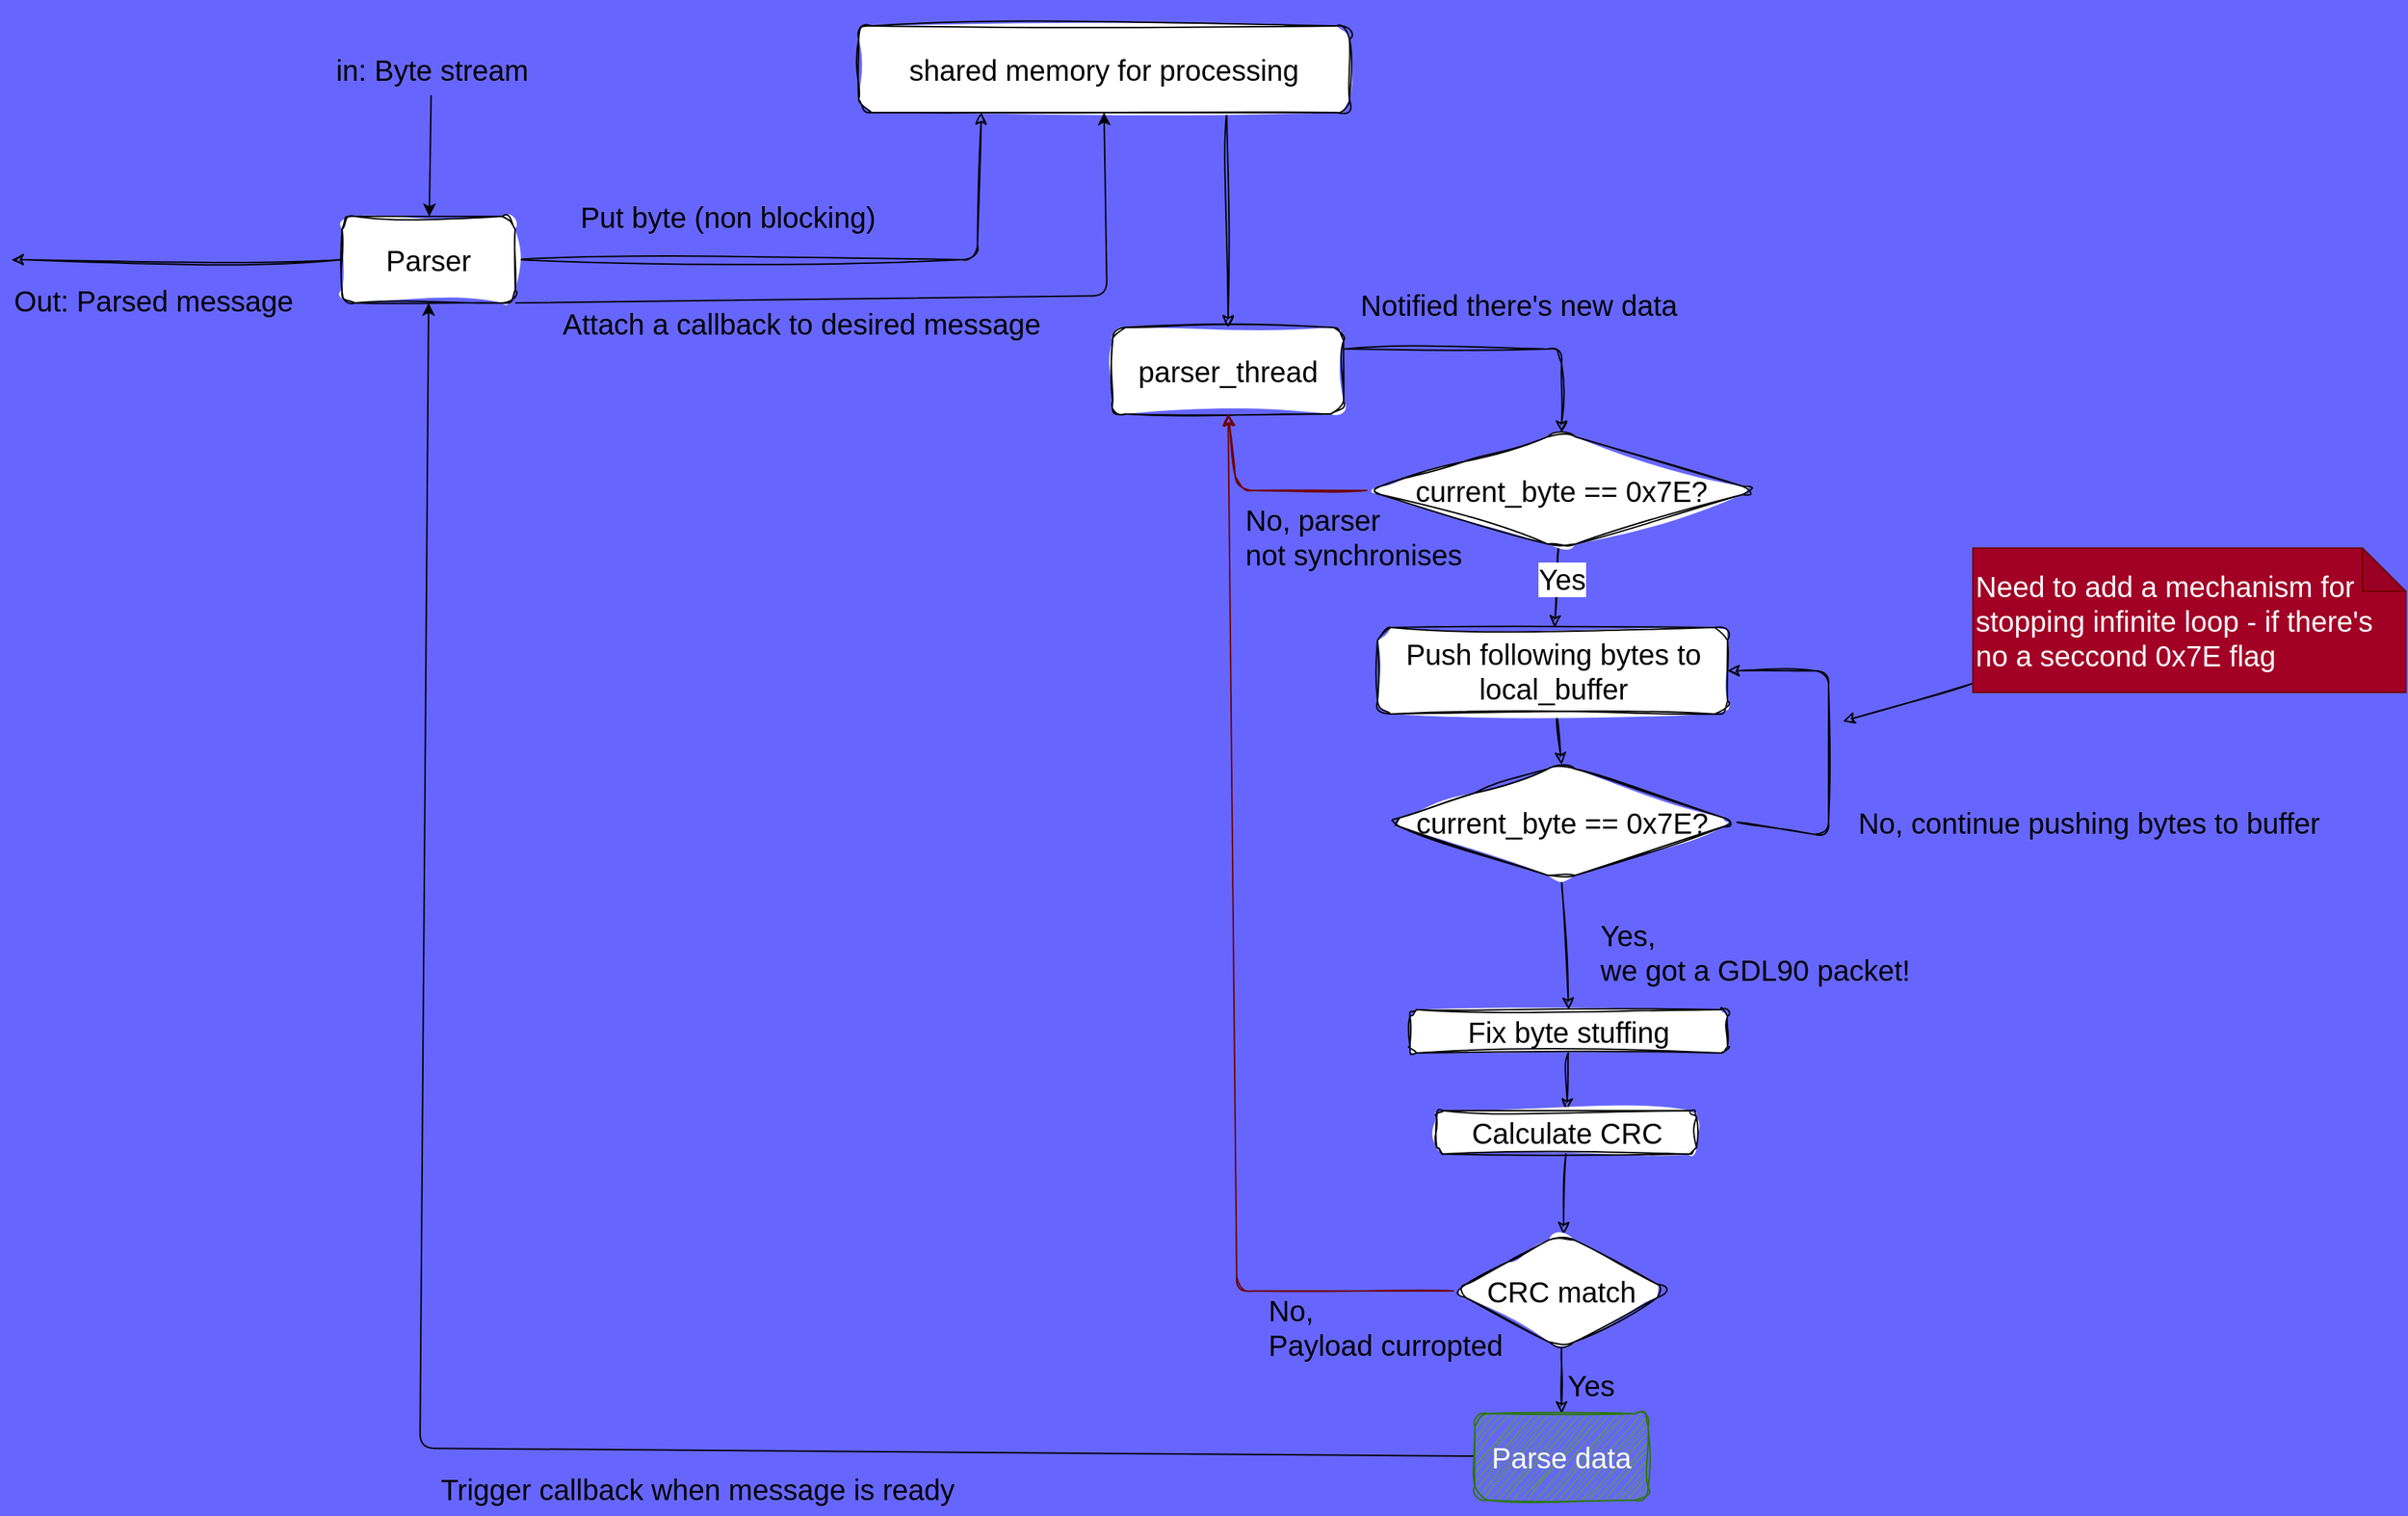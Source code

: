 <mxfile>
    <diagram id="SWo_QY0cQJmCjn1P8ue9" name="Page-1">
        <mxGraphModel dx="2428" dy="706" grid="1" gridSize="1" guides="1" tooltips="1" connect="1" arrows="1" fold="1" page="1" pageScale="1" pageWidth="827" pageHeight="1169" background="#6666FF" backgroundImage="{&quot;src&quot;:&quot;data:page/id,cA7IK_SPR3OGwaeDKrtO&quot;}" math="0" shadow="0">
            <root>
                <mxCell id="0"/>
                <mxCell id="1" parent="0"/>
                <mxCell id="8" style="edgeStyle=none;html=1;exitX=0.75;exitY=1;exitDx=0;exitDy=0;entryX=0.5;entryY=0;entryDx=0;entryDy=0;shadow=0;sketch=1;curveFitting=1;jiggle=2;fontSize=20;" parent="1" source="2" target="7" edge="1">
                    <mxGeometry relative="1" as="geometry"/>
                </mxCell>
                <mxCell id="2" value="shared memory for processing" style="rounded=1;whiteSpace=wrap;html=1;shadow=0;sketch=1;curveFitting=1;jiggle=2;fontSize=20;" parent="1" vertex="1">
                    <mxGeometry x="328" y="18" width="340" height="60" as="geometry"/>
                </mxCell>
                <mxCell id="4" style="edgeStyle=none;html=1;entryX=0.25;entryY=1;entryDx=0;entryDy=0;shadow=0;sketch=1;curveFitting=1;jiggle=2;fontSize=20;" parent="1" source="3" target="2" edge="1">
                    <mxGeometry relative="1" as="geometry">
                        <Array as="points">
                            <mxPoint x="410" y="180"/>
                        </Array>
                    </mxGeometry>
                </mxCell>
                <mxCell id="11" style="edgeStyle=none;html=1;shadow=0;sketch=1;curveFitting=1;jiggle=2;fontSize=20;" parent="1" source="3" edge="1">
                    <mxGeometry relative="1" as="geometry">
                        <mxPoint x="-259" y="180" as="targetPoint"/>
                    </mxGeometry>
                </mxCell>
                <mxCell id="53" style="edgeStyle=none;html=1;exitX=1;exitY=1;exitDx=0;exitDy=0;entryX=0.5;entryY=1;entryDx=0;entryDy=0;" parent="1" source="3" target="2" edge="1">
                    <mxGeometry relative="1" as="geometry">
                        <mxPoint x="302" y="1015" as="targetPoint"/>
                        <Array as="points">
                            <mxPoint x="500" y="205"/>
                        </Array>
                    </mxGeometry>
                </mxCell>
                <mxCell id="3" value="Parser" style="rounded=1;whiteSpace=wrap;html=1;shadow=0;sketch=1;curveFitting=1;jiggle=2;fontSize=20;" parent="1" vertex="1">
                    <mxGeometry x="-30" y="150" width="120" height="60" as="geometry"/>
                </mxCell>
                <mxCell id="5" value="Put byte (non blocking)" style="text;html=1;align=center;verticalAlign=middle;resizable=0;points=[];autosize=1;strokeColor=none;fillColor=none;shadow=0;sketch=1;curveFitting=1;jiggle=2;fontSize=20;" parent="1" vertex="1">
                    <mxGeometry x="122" y="130" width="230" height="40" as="geometry"/>
                </mxCell>
                <mxCell id="7" value="parser_thread" style="rounded=1;whiteSpace=wrap;html=1;shadow=0;sketch=1;curveFitting=1;jiggle=2;fontSize=20;" parent="1" vertex="1">
                    <mxGeometry x="504" y="227" width="160" height="60" as="geometry"/>
                </mxCell>
                <mxCell id="57" value="" style="edgeStyle=none;html=1;fontSize=20;" parent="1" source="10" target="3" edge="1">
                    <mxGeometry relative="1" as="geometry">
                        <mxPoint x="89" y="98" as="sourcePoint"/>
                    </mxGeometry>
                </mxCell>
                <mxCell id="10" value="in: Byte stream" style="text;html=1;align=center;verticalAlign=middle;resizable=0;points=[];autosize=1;strokeColor=none;fillColor=none;shadow=0;sketch=1;curveFitting=1;jiggle=2;fontSize=20;" parent="1" vertex="1">
                    <mxGeometry x="-44" y="29" width="152" height="37" as="geometry"/>
                </mxCell>
                <mxCell id="12" value="Out: Parsed message" style="text;html=1;align=center;verticalAlign=middle;resizable=0;points=[];autosize=1;strokeColor=none;fillColor=none;shadow=0;sketch=1;curveFitting=1;jiggle=2;fontSize=20;" parent="1" vertex="1">
                    <mxGeometry x="-267" y="189" width="212" height="37" as="geometry"/>
                </mxCell>
                <mxCell id="13" style="edgeStyle=none;html=1;entryX=0.5;entryY=0;entryDx=0;entryDy=0;shadow=0;sketch=1;curveFitting=1;jiggle=2;exitX=1;exitY=0.25;exitDx=0;exitDy=0;fontSize=20;" parent="1" source="7" target="24" edge="1">
                    <mxGeometry relative="1" as="geometry">
                        <Array as="points">
                            <mxPoint x="815" y="242"/>
                        </Array>
                    </mxGeometry>
                </mxCell>
                <mxCell id="23" value="" style="edgeStyle=none;html=1;shadow=0;sketch=1;curveFitting=1;jiggle=2;fontSize=20;" parent="1" source="19" target="22" edge="1">
                    <mxGeometry relative="1" as="geometry"/>
                </mxCell>
                <mxCell id="19" value="Fix byte stuffing" style="rounded=1;whiteSpace=wrap;html=1;shadow=0;sketch=1;curveFitting=1;jiggle=2;fontSize=20;" parent="1" vertex="1">
                    <mxGeometry x="710" y="700" width="220" height="30" as="geometry"/>
                </mxCell>
                <mxCell id="43" value="" style="edgeStyle=none;sketch=1;html=1;shadow=0;fontSize=20;" parent="1" source="22" target="42" edge="1">
                    <mxGeometry relative="1" as="geometry"/>
                </mxCell>
                <mxCell id="22" value="Calculate CRC" style="rounded=1;whiteSpace=wrap;html=1;shadow=0;sketch=1;curveFitting=1;jiggle=2;fontSize=20;" parent="1" vertex="1">
                    <mxGeometry x="728.5" y="770" width="180" height="30" as="geometry"/>
                </mxCell>
                <mxCell id="25" style="edgeStyle=none;sketch=1;html=1;shadow=0;entryX=0.5;entryY=1;entryDx=0;entryDy=0;exitX=0;exitY=0.5;exitDx=0;exitDy=0;fillColor=#a20025;strokeColor=#6F0000;fontSize=20;" parent="1" source="24" target="7" edge="1">
                    <mxGeometry relative="1" as="geometry">
                        <mxPoint x="670" y="280" as="targetPoint"/>
                        <Array as="points">
                            <mxPoint x="590" y="340"/>
                        </Array>
                    </mxGeometry>
                </mxCell>
                <mxCell id="30" value="" style="edgeStyle=none;sketch=1;html=1;shadow=0;fontSize=20;" parent="1" source="24" target="29" edge="1">
                    <mxGeometry relative="1" as="geometry"/>
                </mxCell>
                <mxCell id="31" value="Yes" style="edgeLabel;html=1;align=center;verticalAlign=middle;resizable=0;points=[];fontSize=20;" parent="30" vertex="1" connectable="0">
                    <mxGeometry x="-0.248" y="3" relative="1" as="geometry">
                        <mxPoint as="offset"/>
                    </mxGeometry>
                </mxCell>
                <mxCell id="24" value="current_byte == 0x7E?" style="rhombus;whiteSpace=wrap;html=1;rounded=1;shadow=0;sketch=1;curveFitting=1;jiggle=2;fontSize=20;" parent="1" vertex="1">
                    <mxGeometry x="680" y="300" width="270" height="80" as="geometry"/>
                </mxCell>
                <mxCell id="26" value="No, parser&lt;br style=&quot;font-size: 20px;&quot;&gt;not synchronises" style="text;html=1;align=left;verticalAlign=middle;resizable=0;points=[];autosize=1;strokeColor=none;fillColor=none;fontSize=20;" parent="1" vertex="1">
                    <mxGeometry x="594" y="342" width="170" height="60" as="geometry"/>
                </mxCell>
                <mxCell id="33" value="" style="edgeStyle=none;sketch=1;html=1;shadow=0;entryX=0.5;entryY=0;entryDx=0;entryDy=0;fontSize=20;" parent="1" source="29" target="34" edge="1">
                    <mxGeometry relative="1" as="geometry">
                        <mxPoint x="755.0" y="565" as="targetPoint"/>
                    </mxGeometry>
                </mxCell>
                <mxCell id="29" value="Push following bytes to local_buffer" style="whiteSpace=wrap;html=1;rounded=1;shadow=0;sketch=1;curveFitting=1;jiggle=2;fontSize=20;" parent="1" vertex="1">
                    <mxGeometry x="687.5" y="435" width="242.5" height="60" as="geometry"/>
                </mxCell>
                <mxCell id="35" style="edgeStyle=none;sketch=1;html=1;entryX=1;entryY=0.5;entryDx=0;entryDy=0;shadow=0;fontSize=20;exitX=1;exitY=0.5;exitDx=0;exitDy=0;" parent="1" source="34" target="29" edge="1">
                    <mxGeometry relative="1" as="geometry">
                        <Array as="points">
                            <mxPoint x="1000" y="580"/>
                            <mxPoint x="1000" y="465"/>
                        </Array>
                    </mxGeometry>
                </mxCell>
                <mxCell id="40" style="edgeStyle=none;sketch=1;html=1;entryX=0.5;entryY=0;entryDx=0;entryDy=0;shadow=0;fontSize=20;exitX=0.5;exitY=1;exitDx=0;exitDy=0;" parent="1" source="34" target="19" edge="1">
                    <mxGeometry relative="1" as="geometry">
                        <mxPoint x="818.998" y="619.836" as="sourcePoint"/>
                    </mxGeometry>
                </mxCell>
                <mxCell id="34" value="current_byte == 0x7E?" style="rhombus;whiteSpace=wrap;html=1;rounded=1;shadow=0;sketch=1;curveFitting=1;jiggle=2;fontSize=20;" parent="1" vertex="1">
                    <mxGeometry x="693.5" y="530" width="243" height="80" as="geometry"/>
                </mxCell>
                <mxCell id="36" value="No, continue pushing bytes to buffer" style="text;html=1;align=center;verticalAlign=middle;resizable=0;points=[];autosize=1;strokeColor=none;fillColor=none;fontSize=20;" parent="1" vertex="1">
                    <mxGeometry x="1010" y="550" width="340" height="40" as="geometry"/>
                </mxCell>
                <mxCell id="37" value="Notified there's new data" style="text;html=1;align=center;verticalAlign=middle;resizable=0;points=[];autosize=1;strokeColor=none;fillColor=none;fontSize=20;" parent="1" vertex="1">
                    <mxGeometry x="665" y="191" width="240" height="40" as="geometry"/>
                </mxCell>
                <mxCell id="39" style="edgeStyle=none;sketch=1;html=1;shadow=0;fontSize=20;" parent="1" source="38" edge="1">
                    <mxGeometry relative="1" as="geometry">
                        <mxPoint x="1010" y="500" as="targetPoint"/>
                    </mxGeometry>
                </mxCell>
                <mxCell id="38" value="Need to add a mechanism for stopping infinite loop - if there's no a seccond 0x7E flag" style="shape=note;whiteSpace=wrap;html=1;backgroundOutline=1;darkOpacity=0.05;rounded=1;shadow=0;fillColor=#a20025;fontColor=#ffffff;strokeColor=#6F0000;align=left;fontSize=20;" parent="1" vertex="1">
                    <mxGeometry x="1100" y="380" width="300" height="100" as="geometry"/>
                </mxCell>
                <mxCell id="41" value="Yes,&lt;br style=&quot;font-size: 20px;&quot;&gt;we got a GDL90 packet!" style="text;html=1;align=left;verticalAlign=middle;resizable=0;points=[];autosize=1;strokeColor=none;fillColor=none;fontSize=20;" parent="1" vertex="1">
                    <mxGeometry x="840" y="630" width="240" height="60" as="geometry"/>
                </mxCell>
                <mxCell id="44" style="edgeStyle=none;sketch=1;html=1;shadow=0;entryX=0.5;entryY=1;entryDx=0;entryDy=0;fillColor=#a20025;strokeColor=#6F0000;fontSize=20;" parent="1" source="42" target="7" edge="1">
                    <mxGeometry relative="1" as="geometry">
                        <mxPoint x="580" y="270" as="targetPoint"/>
                        <Array as="points">
                            <mxPoint x="590" y="895"/>
                        </Array>
                    </mxGeometry>
                </mxCell>
                <mxCell id="47" value="" style="edgeStyle=none;sketch=1;html=1;shadow=0;fontSize=20;" parent="1" source="42" target="46" edge="1">
                    <mxGeometry relative="1" as="geometry"/>
                </mxCell>
                <mxCell id="42" value="CRC match" style="rhombus;whiteSpace=wrap;html=1;rounded=1;shadow=0;sketch=1;curveFitting=1;jiggle=2;fontSize=20;" parent="1" vertex="1">
                    <mxGeometry x="740" y="855" width="150" height="80" as="geometry"/>
                </mxCell>
                <mxCell id="45" value="No,&lt;br style=&quot;font-size: 20px;&quot;&gt;Payload curropted" style="text;html=1;align=left;verticalAlign=middle;resizable=0;points=[];autosize=1;strokeColor=none;fillColor=none;fontSize=20;" parent="1" vertex="1">
                    <mxGeometry x="610" y="890" width="190" height="60" as="geometry"/>
                </mxCell>
                <mxCell id="55" style="edgeStyle=none;html=1;entryX=0.5;entryY=1;entryDx=0;entryDy=0;fontSize=20;" parent="1" source="46" target="3" edge="1">
                    <mxGeometry relative="1" as="geometry">
                        <Array as="points">
                            <mxPoint x="24" y="1004"/>
                        </Array>
                    </mxGeometry>
                </mxCell>
                <mxCell id="46" value="Parse data" style="whiteSpace=wrap;html=1;rounded=1;shadow=0;sketch=1;curveFitting=1;jiggle=2;fillColor=#60a917;fontColor=#ffffff;strokeColor=#2D7600;fontSize=20;" parent="1" vertex="1">
                    <mxGeometry x="755" y="980" width="120" height="60" as="geometry"/>
                </mxCell>
                <mxCell id="NYN4UdfgHW3_LgiTqDc8-62" value="Yes" style="text;html=1;align=center;verticalAlign=middle;resizable=0;points=[];autosize=1;strokeColor=none;fillColor=none;fontSize=20;rounded=1;shadow=0;" parent="1" vertex="1">
                    <mxGeometry x="805" y="940" width="60" height="40" as="geometry"/>
                </mxCell>
                <mxCell id="54" value="&lt;font style=&quot;font-size: 20px;&quot;&gt;Attach a callback to desired message&lt;/font&gt;" style="text;html=1;align=center;verticalAlign=middle;resizable=0;points=[];autosize=1;strokeColor=none;fillColor=none;" parent="1" vertex="1">
                    <mxGeometry x="113" y="205" width="350" height="37" as="geometry"/>
                </mxCell>
                <mxCell id="56" value="Trigger callback when message is ready" style="text;html=1;align=center;verticalAlign=middle;resizable=0;points=[];autosize=1;strokeColor=none;fillColor=none;fontSize=20;" parent="1" vertex="1">
                    <mxGeometry x="28" y="1013" width="375" height="37" as="geometry"/>
                </mxCell>
            </root>
        </mxGraphModel>
    </diagram>
    <diagram name="Parsing AIR mesage" id="cA7IK_SPR3OGwaeDKrtO">
        <mxGraphModel dx="4003" dy="396" grid="1" gridSize="10" guides="1" tooltips="1" connect="1" arrows="1" fold="1" page="1" pageScale="1" pageWidth="827" pageHeight="1169" math="0" shadow="0">
            <root>
                <mxCell id="_7hGV7A96awE-Z2jBMAl-0"/>
                <mxCell id="_7hGV7A96awE-Z2jBMAl-1" parent="_7hGV7A96awE-Z2jBMAl-0"/>
                <mxCell id="_7hGV7A96awE-Z2jBMAl-40" style="edgeStyle=none;sketch=1;html=1;entryX=0.5;entryY=0;entryDx=0;entryDy=0;shadow=0;fontSize=20;" edge="1" parent="_7hGV7A96awE-Z2jBMAl-1" source="_7hGV7A96awE-Z2jBMAl-41" target="_7hGV7A96awE-Z2jBMAl-45">
                    <mxGeometry relative="1" as="geometry"/>
                </mxCell>
                <mxCell id="_7hGV7A96awE-Z2jBMAl-41" value="Parse data" style="whiteSpace=wrap;html=1;rounded=1;shadow=0;sketch=1;curveFitting=1;jiggle=2;fillColor=#60a917;fontColor=#ffffff;strokeColor=#2D7600;" vertex="1" parent="_7hGV7A96awE-Z2jBMAl-1">
                    <mxGeometry x="320" y="1520" width="120" height="60" as="geometry"/>
                </mxCell>
                <mxCell id="_7hGV7A96awE-Z2jBMAl-42" value="&lt;font style=&quot;font-size: 20px;&quot;&gt;Data parsing logic&lt;/font&gt;" style="text;html=1;align=center;verticalAlign=middle;resizable=0;points=[];autosize=1;strokeColor=none;fillColor=none;" vertex="1" parent="_7hGV7A96awE-Z2jBMAl-1">
                    <mxGeometry x="10" y="1440" width="180" height="40" as="geometry"/>
                </mxCell>
                <mxCell id="_7hGV7A96awE-Z2jBMAl-44" value="" style="edgeStyle=none;sketch=1;html=1;shadow=0;fontSize=20;" edge="1" parent="_7hGV7A96awE-Z2jBMAl-1" source="_7hGV7A96awE-Z2jBMAl-45" target="_7hGV7A96awE-Z2jBMAl-49">
                    <mxGeometry relative="1" as="geometry"/>
                </mxCell>
                <mxCell id="_7hGV7A96awE-Z2jBMAl-45" value="get ID = data[0]" style="whiteSpace=wrap;html=1;rounded=1;shadow=0;sketch=1;curveFitting=1;jiggle=2;fillColor=#60a917;fontColor=#ffffff;strokeColor=#2D7600;" vertex="1" parent="_7hGV7A96awE-Z2jBMAl-1">
                    <mxGeometry x="320" y="1630" width="120" height="60" as="geometry"/>
                </mxCell>
                <mxCell id="_7hGV7A96awE-Z2jBMAl-46" value="Yes" style="edgeStyle=none;sketch=1;html=1;shadow=0;fontSize=20;" edge="1" parent="_7hGV7A96awE-Z2jBMAl-1" source="_7hGV7A96awE-Z2jBMAl-49" target="_7hGV7A96awE-Z2jBMAl-50">
                    <mxGeometry relative="1" as="geometry"/>
                </mxCell>
                <mxCell id="_7hGV7A96awE-Z2jBMAl-47" value="" style="edgeStyle=none;sketch=1;html=1;shadow=0;fontSize=20;" edge="1" parent="_7hGV7A96awE-Z2jBMAl-1" source="_7hGV7A96awE-Z2jBMAl-49" target="_7hGV7A96awE-Z2jBMAl-51">
                    <mxGeometry relative="1" as="geometry"/>
                </mxCell>
                <mxCell id="_7hGV7A96awE-Z2jBMAl-48" value="No" style="edgeLabel;html=1;align=center;verticalAlign=middle;resizable=0;points=[];fontSize=20;" vertex="1" connectable="0" parent="_7hGV7A96awE-Z2jBMAl-47">
                    <mxGeometry x="-0.446" y="3" relative="1" as="geometry">
                        <mxPoint as="offset"/>
                    </mxGeometry>
                </mxCell>
                <mxCell id="_7hGV7A96awE-Z2jBMAl-49" value="id == 0x40 or id == 0x41" style="rhombus;whiteSpace=wrap;html=1;fillColor=#60a917;strokeColor=#2D7600;fontColor=#ffffff;rounded=1;shadow=0;sketch=1;curveFitting=1;jiggle=2;" vertex="1" parent="_7hGV7A96awE-Z2jBMAl-1">
                    <mxGeometry x="260" y="1740" width="240" height="80" as="geometry"/>
                </mxCell>
                <mxCell id="_7hGV7A96awE-Z2jBMAl-50" value="Parse AIR message" style="whiteSpace=wrap;html=1;rounded=1;shadow=0;sketch=1;curveFitting=1;jiggle=2;fillColor=#60a917;fontColor=#ffffff;strokeColor=#2D7600;" vertex="1" parent="_7hGV7A96awE-Z2jBMAl-1">
                    <mxGeometry x="40" y="1750" width="120" height="60" as="geometry"/>
                </mxCell>
                <mxCell id="_7hGV7A96awE-Z2jBMAl-51" value="Parse GDL90 message" style="whiteSpace=wrap;html=1;fillColor=#60a917;strokeColor=#2D7600;fontColor=#ffffff;rounded=1;shadow=0;sketch=1;curveFitting=1;jiggle=2;" vertex="1" parent="_7hGV7A96awE-Z2jBMAl-1">
                    <mxGeometry x="640" y="1750" width="160" height="60" as="geometry"/>
                </mxCell>
            </root>
        </mxGraphModel>
    </diagram>
</mxfile>